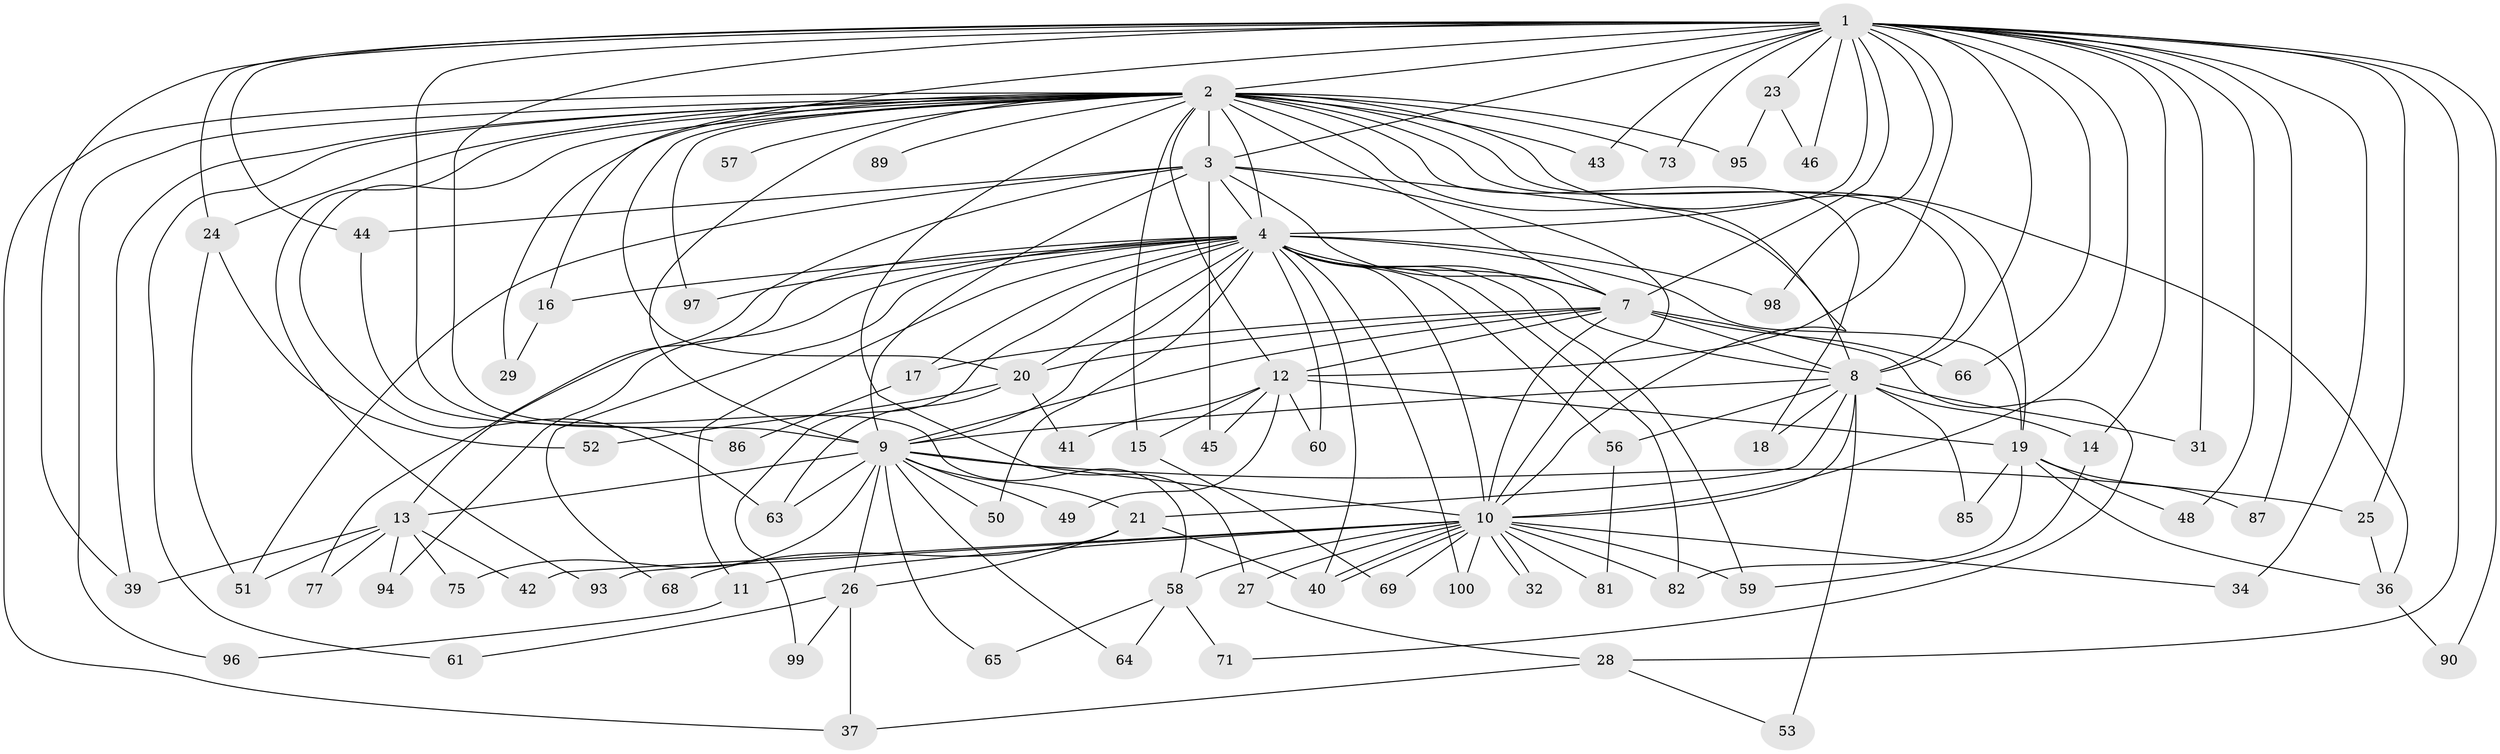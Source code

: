 // original degree distribution, {17: 0.01, 20: 0.01, 14: 0.02, 27: 0.01, 22: 0.01, 26: 0.01, 18: 0.01, 23: 0.01, 24: 0.01, 3: 0.2, 8: 0.03, 2: 0.56, 5: 0.05, 4: 0.06}
// Generated by graph-tools (version 1.1) at 2025/11/02/21/25 10:11:08]
// undirected, 76 vertices, 173 edges
graph export_dot {
graph [start="1"]
  node [color=gray90,style=filled];
  1 [super="+6"];
  2 [super="+5"];
  3 [super="+76"];
  4 [super="+72"];
  7 [super="+33"];
  8 [super="+22"];
  9 [super="+78"];
  10 [super="+80"];
  11;
  12 [super="+30"];
  13 [super="+91"];
  14 [super="+84"];
  15;
  16;
  17;
  18;
  19 [super="+70"];
  20 [super="+54"];
  21;
  23 [super="+38"];
  24;
  25;
  26 [super="+35"];
  27 [super="+83"];
  28;
  29;
  31;
  32;
  34;
  36 [super="+47"];
  37 [super="+79"];
  39 [super="+55"];
  40 [super="+88"];
  41;
  42;
  43;
  44;
  45;
  46;
  48 [super="+62"];
  49;
  50;
  51 [super="+67"];
  52;
  53;
  56;
  57;
  58;
  59;
  60;
  61;
  63 [super="+74"];
  64;
  65;
  66;
  68;
  69;
  71;
  73;
  75;
  77;
  81;
  82 [super="+92"];
  85;
  86;
  87;
  89;
  90;
  93;
  94;
  95;
  96;
  97;
  98;
  99;
  100;
  1 -- 2 [weight=4];
  1 -- 3 [weight=2];
  1 -- 4 [weight=2];
  1 -- 7 [weight=2];
  1 -- 8 [weight=2];
  1 -- 9 [weight=3];
  1 -- 10 [weight=2];
  1 -- 23 [weight=3];
  1 -- 28;
  1 -- 43;
  1 -- 48 [weight=2];
  1 -- 58;
  1 -- 87;
  1 -- 90;
  1 -- 66;
  1 -- 73;
  1 -- 14;
  1 -- 16;
  1 -- 24;
  1 -- 25;
  1 -- 31;
  1 -- 34;
  1 -- 98;
  1 -- 39;
  1 -- 44;
  1 -- 46;
  1 -- 12;
  2 -- 3 [weight=2];
  2 -- 4 [weight=2];
  2 -- 7 [weight=2];
  2 -- 8 [weight=2];
  2 -- 9 [weight=2];
  2 -- 10 [weight=2];
  2 -- 15;
  2 -- 18;
  2 -- 27 [weight=2];
  2 -- 43;
  2 -- 57 [weight=2];
  2 -- 61;
  2 -- 93;
  2 -- 95;
  2 -- 73;
  2 -- 12;
  2 -- 24;
  2 -- 89;
  2 -- 29;
  2 -- 96;
  2 -- 97;
  2 -- 63;
  2 -- 36;
  2 -- 20;
  2 -- 37;
  2 -- 39;
  2 -- 19;
  3 -- 4;
  3 -- 7;
  3 -- 8 [weight=2];
  3 -- 9;
  3 -- 10;
  3 -- 13;
  3 -- 44;
  3 -- 45;
  3 -- 51;
  4 -- 7;
  4 -- 8;
  4 -- 9;
  4 -- 10;
  4 -- 11;
  4 -- 16;
  4 -- 17;
  4 -- 19;
  4 -- 20;
  4 -- 50;
  4 -- 56;
  4 -- 59;
  4 -- 60;
  4 -- 68;
  4 -- 77;
  4 -- 82;
  4 -- 94;
  4 -- 97;
  4 -- 98;
  4 -- 99;
  4 -- 100;
  4 -- 40;
  7 -- 8;
  7 -- 9 [weight=2];
  7 -- 10;
  7 -- 12;
  7 -- 17;
  7 -- 20;
  7 -- 71;
  7 -- 66;
  8 -- 9 [weight=2];
  8 -- 10;
  8 -- 14;
  8 -- 18;
  8 -- 21;
  8 -- 31;
  8 -- 53;
  8 -- 56;
  8 -- 85;
  9 -- 10;
  9 -- 13;
  9 -- 21;
  9 -- 25;
  9 -- 26 [weight=2];
  9 -- 49;
  9 -- 50;
  9 -- 63;
  9 -- 64;
  9 -- 65;
  9 -- 75;
  10 -- 11;
  10 -- 27;
  10 -- 32;
  10 -- 32;
  10 -- 34;
  10 -- 40 [weight=2];
  10 -- 40;
  10 -- 42;
  10 -- 58;
  10 -- 59;
  10 -- 69;
  10 -- 93;
  10 -- 100;
  10 -- 81;
  10 -- 82;
  11 -- 96;
  12 -- 15;
  12 -- 19;
  12 -- 41;
  12 -- 49;
  12 -- 60;
  12 -- 45;
  13 -- 42;
  13 -- 75;
  13 -- 77;
  13 -- 94;
  13 -- 39;
  13 -- 51;
  14 -- 59;
  15 -- 69;
  16 -- 29;
  17 -- 86;
  19 -- 36;
  19 -- 82;
  19 -- 85;
  19 -- 87;
  19 -- 48;
  20 -- 41;
  20 -- 52;
  20 -- 63;
  21 -- 26;
  21 -- 68;
  21 -- 40;
  23 -- 95;
  23 -- 46;
  24 -- 51;
  24 -- 52;
  25 -- 36;
  26 -- 37;
  26 -- 99;
  26 -- 61;
  27 -- 28;
  28 -- 37;
  28 -- 53;
  36 -- 90;
  44 -- 86;
  56 -- 81;
  58 -- 64;
  58 -- 65;
  58 -- 71;
}
